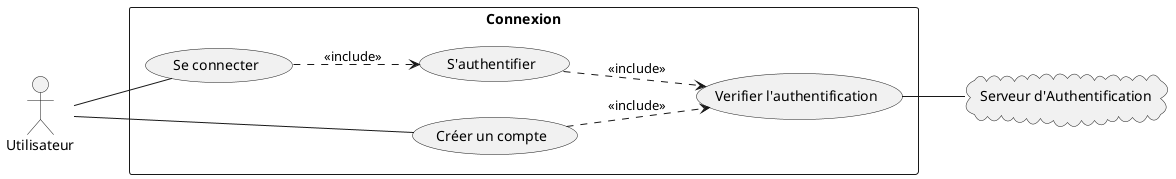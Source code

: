 @startuml SystemBesoinsFonctionnelsUseCase

left to right direction
actor Utilisateur as user

together {
    cloud "Serveur d'Authentification" as check_auth_server

    rectangle "Connexion" as connection {
        usecase "Se connecter" as signin
        usecase "S'authentifier" as authentify
        usecase "Créer un compte" as create_account

        usecase "Verifier l'authentification" as check_auth
    }
}

user -- signin
user -- create_account
check_auth -- check_auth_server

(signin) .-> (authentify): <<include>>
(create_account) .-> (check_auth): <<include>>
(authentify) .-> (check_auth): <<include>>
 
@enduml

